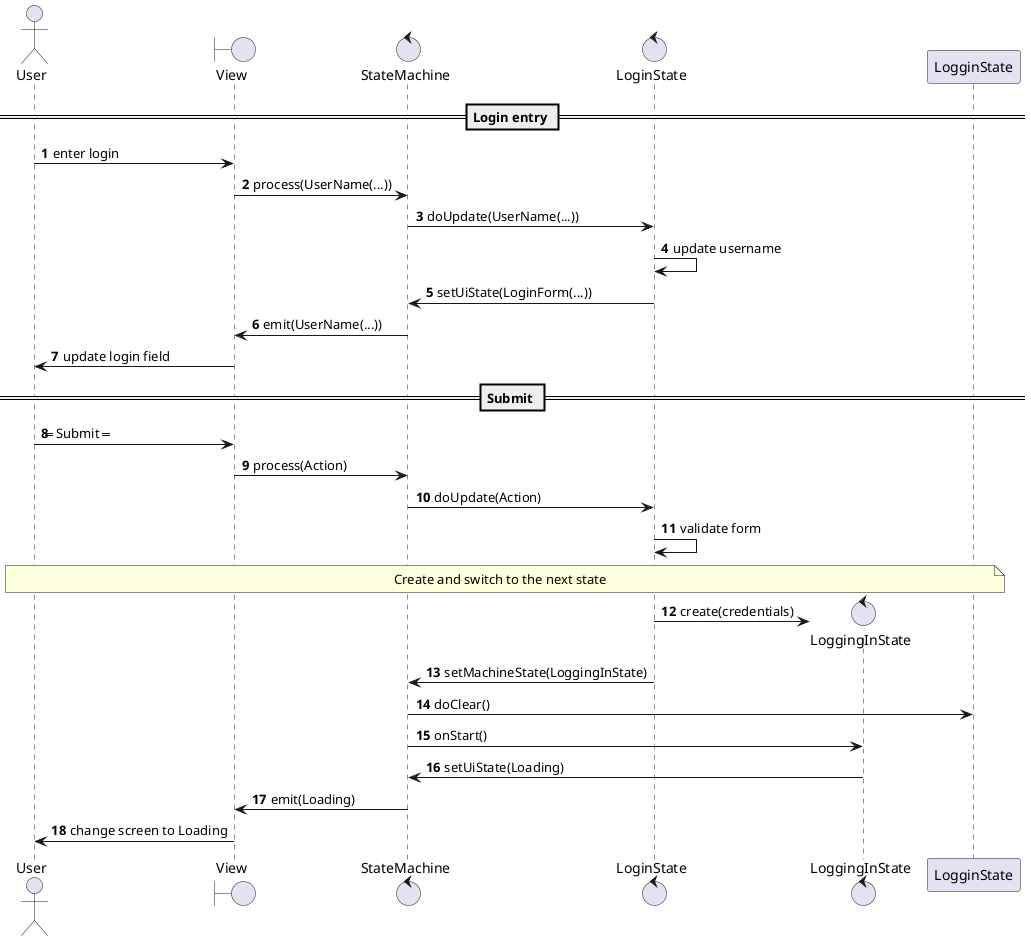 @startuml
'https://plantuml.com/sequence-diagram

autonumber

actor User
boundary View
control StateMachine
control LoginState
control LoggingInState

== Login entry ==
User -> View: enter login
View -> StateMachine: process(UserName(...))
StateMachine -> LoginState: doUpdate(UserName(...))
LoginState -> LoginState: update username
StateMachine <- LoginState: setUiState(LoginForm(...))
View <- StateMachine: emit(UserName(...))
User <- View: update login field
== Submit ==
User -> View: == Submit ==
View -> StateMachine: process(Action)
StateMachine -> LoginState: doUpdate(Action)
LoginState -> LoginState: validate form
create LoggingInState
note across: Create and switch to the next state
LoginState -> LoggingInState: create(credentials)
LoginState -> StateMachine: setMachineState(LoggingInState)
StateMachine -> LogginState: doClear()
StateMachine -> LoggingInState: onStart()
StateMachine <- LoggingInState: setUiState(Loading)
View <- StateMachine: emit(Loading)
User <- View: change screen to Loading


@enduml